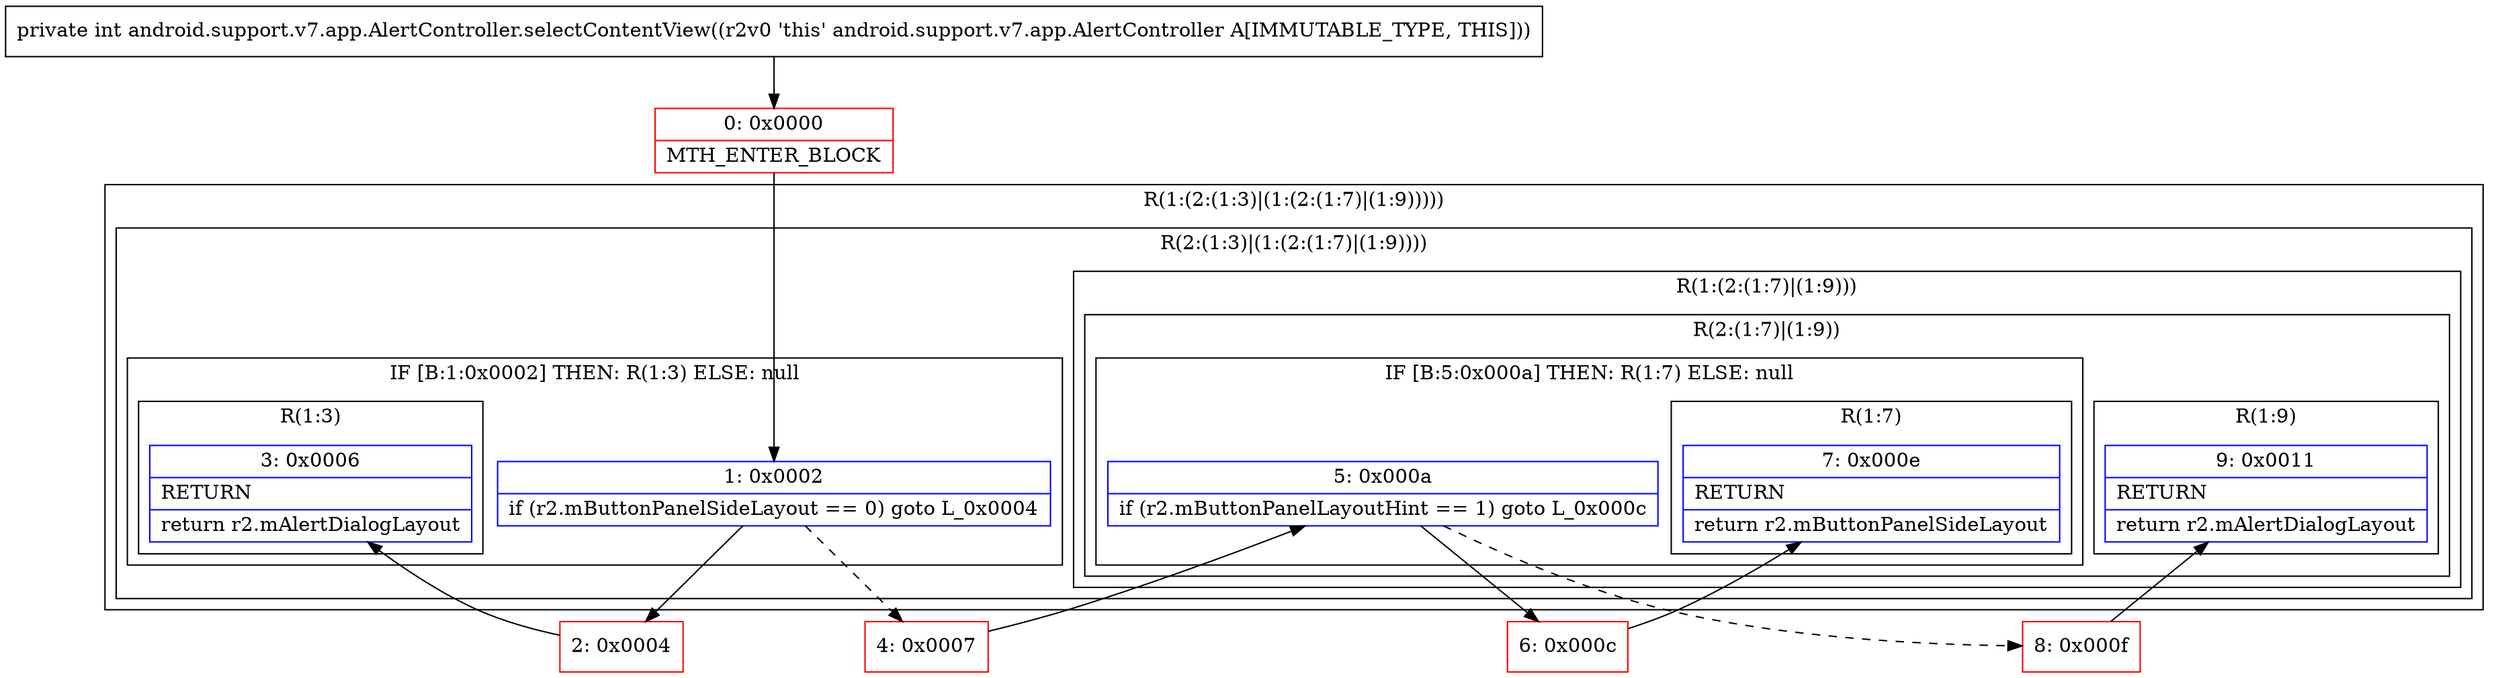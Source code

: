 digraph "CFG forandroid.support.v7.app.AlertController.selectContentView()I" {
subgraph cluster_Region_1286487699 {
label = "R(1:(2:(1:3)|(1:(2:(1:7)|(1:9)))))";
node [shape=record,color=blue];
subgraph cluster_Region_816766065 {
label = "R(2:(1:3)|(1:(2:(1:7)|(1:9))))";
node [shape=record,color=blue];
subgraph cluster_IfRegion_2081769812 {
label = "IF [B:1:0x0002] THEN: R(1:3) ELSE: null";
node [shape=record,color=blue];
Node_1 [shape=record,label="{1\:\ 0x0002|if (r2.mButtonPanelSideLayout == 0) goto L_0x0004\l}"];
subgraph cluster_Region_291275329 {
label = "R(1:3)";
node [shape=record,color=blue];
Node_3 [shape=record,label="{3\:\ 0x0006|RETURN\l|return r2.mAlertDialogLayout\l}"];
}
}
subgraph cluster_Region_750484575 {
label = "R(1:(2:(1:7)|(1:9)))";
node [shape=record,color=blue];
subgraph cluster_Region_1789948141 {
label = "R(2:(1:7)|(1:9))";
node [shape=record,color=blue];
subgraph cluster_IfRegion_1010424582 {
label = "IF [B:5:0x000a] THEN: R(1:7) ELSE: null";
node [shape=record,color=blue];
Node_5 [shape=record,label="{5\:\ 0x000a|if (r2.mButtonPanelLayoutHint == 1) goto L_0x000c\l}"];
subgraph cluster_Region_1233262666 {
label = "R(1:7)";
node [shape=record,color=blue];
Node_7 [shape=record,label="{7\:\ 0x000e|RETURN\l|return r2.mButtonPanelSideLayout\l}"];
}
}
subgraph cluster_Region_1051516065 {
label = "R(1:9)";
node [shape=record,color=blue];
Node_9 [shape=record,label="{9\:\ 0x0011|RETURN\l|return r2.mAlertDialogLayout\l}"];
}
}
}
}
}
Node_0 [shape=record,color=red,label="{0\:\ 0x0000|MTH_ENTER_BLOCK\l}"];
Node_2 [shape=record,color=red,label="{2\:\ 0x0004}"];
Node_4 [shape=record,color=red,label="{4\:\ 0x0007}"];
Node_6 [shape=record,color=red,label="{6\:\ 0x000c}"];
Node_8 [shape=record,color=red,label="{8\:\ 0x000f}"];
MethodNode[shape=record,label="{private int android.support.v7.app.AlertController.selectContentView((r2v0 'this' android.support.v7.app.AlertController A[IMMUTABLE_TYPE, THIS])) }"];
MethodNode -> Node_0;
Node_1 -> Node_2;
Node_1 -> Node_4[style=dashed];
Node_5 -> Node_6;
Node_5 -> Node_8[style=dashed];
Node_0 -> Node_1;
Node_2 -> Node_3;
Node_4 -> Node_5;
Node_6 -> Node_7;
Node_8 -> Node_9;
}

